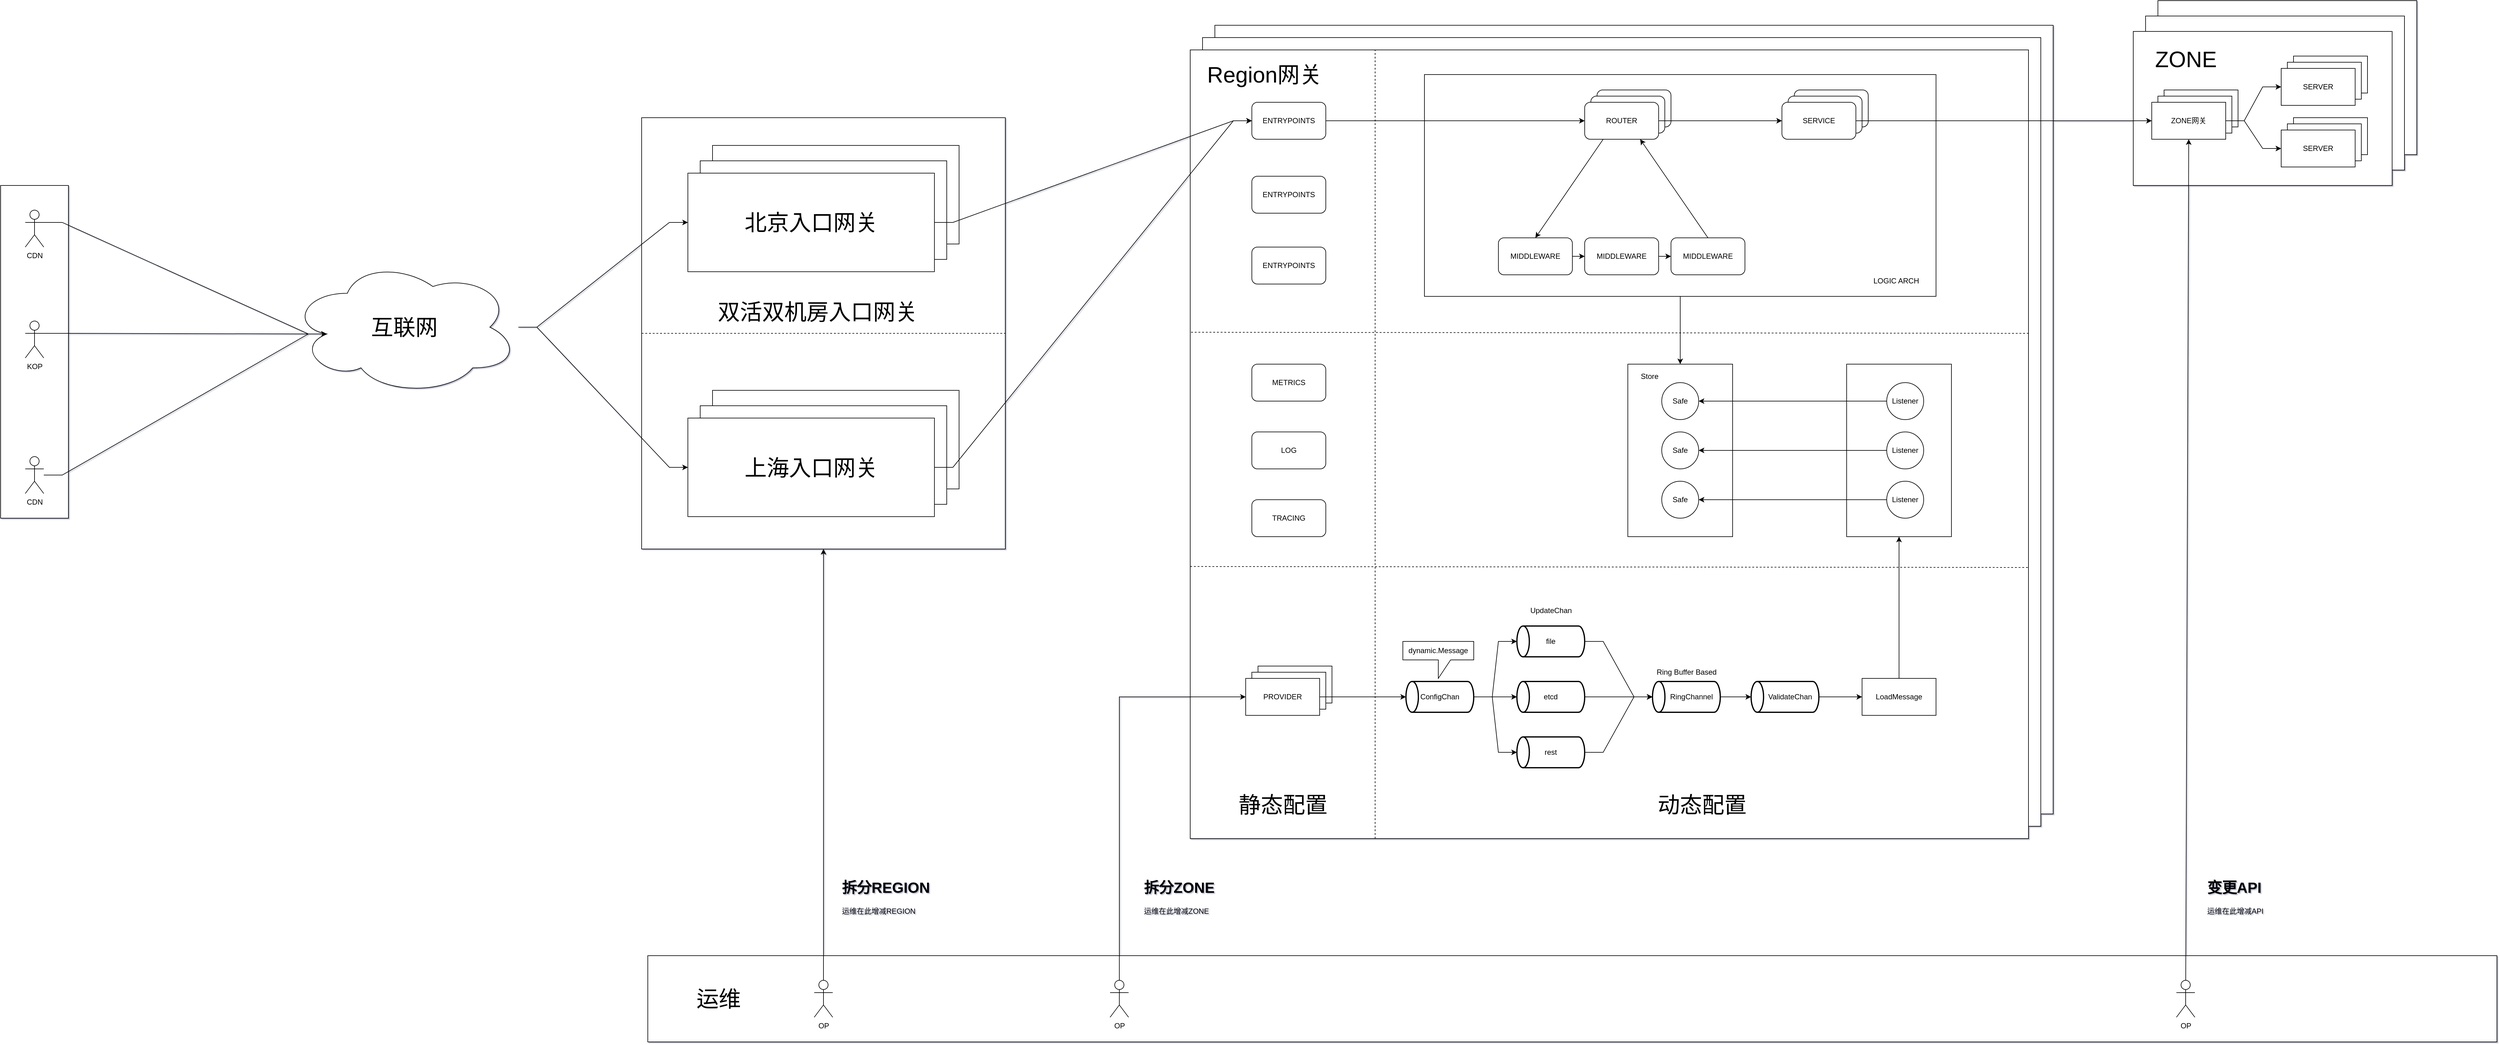 <mxfile compressed="true" version="13.3.0" type="github"><diagram id="VSeTSDTbGr7kno4e8ZSS" name="第 1 页"><mxGraphModel dx="4688" dy="2084" grid="1" gridSize="10" guides="1" tooltips="1" connect="1" arrows="1" fold="1" page="1" pageScale="1" pageWidth="4681" pageHeight="3300" math="1" shadow="1"><root><mxCell id="0"/><mxCell id="1" parent="0"/><mxCell id="nqDBLLpEvd7qS0_0Gc36-91" value="" style="rounded=0;whiteSpace=wrap;html=1;" vertex="1" parent="1"><mxGeometry x="340" y="600" width="110" height="540" as="geometry"/></mxCell><mxCell id="nqDBLLpEvd7qS0_0Gc36-75" value="" style="rounded=0;whiteSpace=wrap;html=1;" vertex="1" parent="1"><mxGeometry x="3840" y="300" width="420" height="250" as="geometry"/></mxCell><mxCell id="nqDBLLpEvd7qS0_0Gc36-74" value="" style="rounded=0;whiteSpace=wrap;html=1;" vertex="1" parent="1"><mxGeometry x="3820" y="325" width="420" height="250" as="geometry"/></mxCell><mxCell id="nqDBLLpEvd7qS0_0Gc36-72" value="" style="rounded=0;whiteSpace=wrap;html=1;" vertex="1" parent="1"><mxGeometry x="3800" y="350" width="420" height="250" as="geometry"/></mxCell><mxCell id="nqDBLLpEvd7qS0_0Gc36-45" value="" style="rounded=0;whiteSpace=wrap;html=1;" vertex="1" parent="1"><mxGeometry x="1380" y="490" width="590" height="700" as="geometry"/></mxCell><mxCell id="nqDBLLpEvd7qS0_0Gc36-6" value="" style="rounded=0;whiteSpace=wrap;html=1;" vertex="1" parent="1"><mxGeometry x="2310" y="340" width="1360" height="1280" as="geometry"/></mxCell><mxCell id="nqDBLLpEvd7qS0_0Gc36-5" value="" style="rounded=0;whiteSpace=wrap;html=1;" vertex="1" parent="1"><mxGeometry x="2290" y="360" width="1360" height="1280" as="geometry"/></mxCell><mxCell id="rJDTD4lO5hqLuJcOWx15-1" value="" style="rounded=0;whiteSpace=wrap;html=1;" parent="1" vertex="1"><mxGeometry x="2270" y="380" width="1360" height="1280" as="geometry"/></mxCell><mxCell id="hZWeliGbYGQiQUXONn6z-80" style="edgeStyle=none;rounded=0;orthogonalLoop=1;jettySize=auto;html=1;exitX=0.5;exitY=1;exitDx=0;exitDy=0;entryX=0;entryY=0.5;entryDx=0;entryDy=0;fillColor=#FFFFFF;" parent="1" source="hZWeliGbYGQiQUXONn6z-21" target="hZWeliGbYGQiQUXONn6z-69" edge="1"><mxGeometry relative="1" as="geometry"/></mxCell><mxCell id="hZWeliGbYGQiQUXONn6z-21" value="" style="rounded=0;whiteSpace=wrap;html=1;" parent="1" vertex="1"><mxGeometry x="2650" y="420" width="830" height="360" as="geometry"/></mxCell><mxCell id="hZWeliGbYGQiQUXONn6z-10" style="edgeStyle=orthogonalEdgeStyle;rounded=0;orthogonalLoop=1;jettySize=auto;html=1;" parent="1" source="0BeCym-39-swH0D2_rm6-1" target="0BeCym-39-swH0D2_rm6-5" edge="1"><mxGeometry relative="1" as="geometry"/></mxCell><mxCell id="0BeCym-39-swH0D2_rm6-1" value="ENTRYPOINTS" style="rounded=1;whiteSpace=wrap;html=1;" parent="1" vertex="1"><mxGeometry x="2370" y="465" width="120" height="60" as="geometry"/></mxCell><mxCell id="0BeCym-39-swH0D2_rm6-3" value="" style="rounded=1;whiteSpace=wrap;html=1;movable=1;resizable=1;rotatable=1;deletable=1;editable=1;connectable=1;" parent="1" vertex="1"><mxGeometry x="2930" y="445" width="120" height="60" as="geometry"/></mxCell><mxCell id="0BeCym-39-swH0D2_rm6-4" value="" style="rounded=1;whiteSpace=wrap;html=1;movable=1;resizable=1;rotatable=1;deletable=1;editable=1;connectable=1;" parent="1" vertex="1"><mxGeometry x="2920" y="455" width="120" height="60" as="geometry"/></mxCell><mxCell id="hZWeliGbYGQiQUXONn6z-13" style="rounded=0;orthogonalLoop=1;jettySize=auto;html=1;exitX=0.25;exitY=1;exitDx=0;exitDy=0;entryX=0.5;entryY=0;entryDx=0;entryDy=0;" parent="1" source="0BeCym-39-swH0D2_rm6-5" target="f_kGkvsCkv21Wssh4Dlz-20" edge="1"><mxGeometry relative="1" as="geometry"/></mxCell><mxCell id="hZWeliGbYGQiQUXONn6z-16" style="edgeStyle=orthogonalEdgeStyle;curved=1;rounded=0;orthogonalLoop=1;jettySize=auto;html=1;exitX=1;exitY=0.5;exitDx=0;exitDy=0;" parent="1" source="0BeCym-39-swH0D2_rm6-5" target="0BeCym-39-swH0D2_rm6-8" edge="1"><mxGeometry relative="1" as="geometry"/></mxCell><mxCell id="0BeCym-39-swH0D2_rm6-5" value="ROUTER" style="rounded=1;whiteSpace=wrap;html=1;movable=1;resizable=1;rotatable=1;deletable=1;editable=1;connectable=1;" parent="1" vertex="1"><mxGeometry x="2910" y="465" width="120" height="60" as="geometry"/></mxCell><mxCell id="0BeCym-39-swH0D2_rm6-6" value="" style="rounded=1;whiteSpace=wrap;html=1;movable=1;resizable=1;rotatable=1;deletable=1;editable=1;connectable=1;" parent="1" vertex="1"><mxGeometry x="3250" y="445" width="120" height="60" as="geometry"/></mxCell><mxCell id="0BeCym-39-swH0D2_rm6-7" value="" style="rounded=1;whiteSpace=wrap;html=1;movable=1;resizable=1;rotatable=1;deletable=1;editable=1;connectable=1;" parent="1" vertex="1"><mxGeometry x="3240" y="455" width="120" height="60" as="geometry"/></mxCell><mxCell id="nqDBLLpEvd7qS0_0Gc36-76" style="edgeStyle=entityRelationEdgeStyle;rounded=0;orthogonalLoop=1;jettySize=auto;html=1;exitX=1;exitY=0.5;exitDx=0;exitDy=0;entryX=0;entryY=0.5;entryDx=0;entryDy=0;" edge="1" parent="1" source="0BeCym-39-swH0D2_rm6-8" target="nqDBLLpEvd7qS0_0Gc36-31"><mxGeometry relative="1" as="geometry"/></mxCell><mxCell id="0BeCym-39-swH0D2_rm6-8" value="SERVICE" style="rounded=1;whiteSpace=wrap;html=1;movable=1;resizable=1;rotatable=1;deletable=1;editable=1;connectable=1;" parent="1" vertex="1"><mxGeometry x="3230" y="465" width="120" height="60" as="geometry"/></mxCell><mxCell id="nqDBLLpEvd7qS0_0Gc36-51" style="edgeStyle=entityRelationEdgeStyle;rounded=0;orthogonalLoop=1;jettySize=auto;html=1;entryX=0;entryY=0.5;entryDx=0;entryDy=0;" edge="1" parent="1" source="0BeCym-39-swH0D2_rm6-13" target="nqDBLLpEvd7qS0_0Gc36-40"><mxGeometry relative="1" as="geometry"/></mxCell><mxCell id="nqDBLLpEvd7qS0_0Gc36-52" style="edgeStyle=entityRelationEdgeStyle;rounded=0;orthogonalLoop=1;jettySize=auto;html=1;entryX=0;entryY=0.5;entryDx=0;entryDy=0;" edge="1" parent="1" source="0BeCym-39-swH0D2_rm6-13" target="nqDBLLpEvd7qS0_0Gc36-43"><mxGeometry relative="1" as="geometry"/></mxCell><mxCell id="0BeCym-39-swH0D2_rm6-13" value="&lt;font style=&quot;font-size: 36px&quot;&gt;互联网&lt;/font&gt;" style="ellipse;shape=cloud;whiteSpace=wrap;html=1;" parent="1" vertex="1"><mxGeometry x="810" y="720" width="370" height="220" as="geometry"/></mxCell><mxCell id="hZWeliGbYGQiQUXONn6z-14" style="edgeStyle=orthogonalEdgeStyle;curved=1;rounded=0;orthogonalLoop=1;jettySize=auto;html=1;exitX=1;exitY=0.5;exitDx=0;exitDy=0;" parent="1" source="f_kGkvsCkv21Wssh4Dlz-20" target="hZWeliGbYGQiQUXONn6z-8" edge="1"><mxGeometry relative="1" as="geometry"/></mxCell><mxCell id="f_kGkvsCkv21Wssh4Dlz-20" value="&lt;span style=&quot;font-family: &amp;#34;helvetica&amp;#34;&quot;&gt;MIDDLEWARE&lt;/span&gt;" style="rounded=1;whiteSpace=wrap;html=1;movable=1;resizable=1;rotatable=1;deletable=1;editable=1;connectable=1;" parent="1" vertex="1"><mxGeometry x="2770" y="685" width="120" height="60" as="geometry"/></mxCell><mxCell id="f_kGkvsCkv21Wssh4Dlz-39" value="&lt;font style=&quot;font-size: 36px&quot;&gt;静态配置&lt;/font&gt;" style="text;html=1;align=center;verticalAlign=middle;resizable=0;points=[];autosize=1;" parent="1" vertex="1"><mxGeometry x="2340" y="1590" width="160" height="30" as="geometry"/></mxCell><mxCell id="f_kGkvsCkv21Wssh4Dlz-40" value="&lt;font style=&quot;font-size: 36px&quot;&gt;动态配置&lt;/font&gt;" style="text;html=1;align=center;verticalAlign=middle;resizable=0;points=[];autosize=1;" parent="1" vertex="1"><mxGeometry x="3020" y="1590" width="160" height="30" as="geometry"/></mxCell><mxCell id="hZWeliGbYGQiQUXONn6z-15" style="edgeStyle=orthogonalEdgeStyle;curved=1;rounded=0;orthogonalLoop=1;jettySize=auto;html=1;exitX=1;exitY=0.5;exitDx=0;exitDy=0;entryX=0;entryY=0.5;entryDx=0;entryDy=0;" parent="1" source="hZWeliGbYGQiQUXONn6z-8" target="hZWeliGbYGQiQUXONn6z-9" edge="1"><mxGeometry relative="1" as="geometry"/></mxCell><mxCell id="hZWeliGbYGQiQUXONn6z-8" value="&lt;span style=&quot;font-family: &amp;#34;helvetica&amp;#34;&quot;&gt;MIDDLEWARE&lt;/span&gt;" style="rounded=1;whiteSpace=wrap;html=1;movable=1;resizable=1;rotatable=1;deletable=1;editable=1;connectable=1;" parent="1" vertex="1"><mxGeometry x="2910" y="685" width="120" height="60" as="geometry"/></mxCell><mxCell id="nqDBLLpEvd7qS0_0Gc36-35" style="rounded=0;orthogonalLoop=1;jettySize=auto;html=1;elbow=vertical;exitX=0.5;exitY=0;exitDx=0;exitDy=0;entryX=0.75;entryY=1;entryDx=0;entryDy=0;" edge="1" parent="1" source="hZWeliGbYGQiQUXONn6z-9" target="0BeCym-39-swH0D2_rm6-5"><mxGeometry relative="1" as="geometry"><mxPoint x="3010" y="525" as="targetPoint"/></mxGeometry></mxCell><mxCell id="hZWeliGbYGQiQUXONn6z-9" value="&lt;span style=&quot;font-family: &amp;#34;helvetica&amp;#34;&quot;&gt;MIDDLEWARE&lt;/span&gt;" style="rounded=1;whiteSpace=wrap;html=1;movable=1;resizable=1;rotatable=1;deletable=1;editable=1;connectable=1;" parent="1" vertex="1"><mxGeometry x="3050" y="685" width="120" height="60" as="geometry"/></mxCell><mxCell id="hZWeliGbYGQiQUXONn6z-43" style="edgeStyle=entityRelationEdgeStyle;rounded=0;orthogonalLoop=1;jettySize=auto;html=1;entryX=1;entryY=0.5;entryDx=0;entryDy=0;entryPerimeter=0;exitX=0;exitY=0.5;exitDx=0;exitDy=0;exitPerimeter=0;" parent="1" source="hZWeliGbYGQiQUXONn6z-17" target="hZWeliGbYGQiQUXONn6z-20" edge="1"><mxGeometry relative="1" as="geometry"/></mxCell><mxCell id="hZWeliGbYGQiQUXONn6z-17" value="file" style="strokeWidth=2;html=1;shape=mxgraph.flowchart.direct_data;whiteSpace=wrap;direction=west;" parent="1" vertex="1"><mxGeometry x="2800" y="1315" width="110" height="50" as="geometry"/></mxCell><mxCell id="hZWeliGbYGQiQUXONn6z-44" style="edgeStyle=none;rounded=0;orthogonalLoop=1;jettySize=auto;html=1;exitX=0;exitY=0.5;exitDx=0;exitDy=0;exitPerimeter=0;entryX=1;entryY=0.5;entryDx=0;entryDy=0;entryPerimeter=0;" parent="1" source="hZWeliGbYGQiQUXONn6z-36" target="hZWeliGbYGQiQUXONn6z-20" edge="1"><mxGeometry relative="1" as="geometry"/></mxCell><mxCell id="hZWeliGbYGQiQUXONn6z-36" value="etcd" style="strokeWidth=2;html=1;shape=mxgraph.flowchart.direct_data;whiteSpace=wrap;direction=west;" parent="1" vertex="1"><mxGeometry x="2800" y="1405" width="110" height="50" as="geometry"/></mxCell><mxCell id="hZWeliGbYGQiQUXONn6z-39" style="edgeStyle=entityRelationEdgeStyle;rounded=0;orthogonalLoop=1;jettySize=auto;html=1;exitX=0;exitY=0.5;exitDx=0;exitDy=0;exitPerimeter=0;entryX=1;entryY=0.5;entryDx=0;entryDy=0;entryPerimeter=0;" parent="1" source="hZWeliGbYGQiQUXONn6z-19" target="hZWeliGbYGQiQUXONn6z-17" edge="1"><mxGeometry relative="1" as="geometry"/></mxCell><mxCell id="hZWeliGbYGQiQUXONn6z-40" style="edgeStyle=none;rounded=0;orthogonalLoop=1;jettySize=auto;html=1;entryX=1;entryY=0.5;entryDx=0;entryDy=0;entryPerimeter=0;" parent="1" source="hZWeliGbYGQiQUXONn6z-19" target="hZWeliGbYGQiQUXONn6z-36" edge="1"><mxGeometry relative="1" as="geometry"/></mxCell><mxCell id="hZWeliGbYGQiQUXONn6z-41" style="edgeStyle=entityRelationEdgeStyle;rounded=0;orthogonalLoop=1;jettySize=auto;html=1;exitX=0;exitY=0.5;exitDx=0;exitDy=0;exitPerimeter=0;entryX=1;entryY=0.5;entryDx=0;entryDy=0;entryPerimeter=0;" parent="1" source="hZWeliGbYGQiQUXONn6z-19" target="hZWeliGbYGQiQUXONn6z-38" edge="1"><mxGeometry relative="1" as="geometry"/></mxCell><mxCell id="hZWeliGbYGQiQUXONn6z-19" value="ConfigChan" style="strokeWidth=2;html=1;shape=mxgraph.flowchart.direct_data;whiteSpace=wrap;direction=west;" parent="1" vertex="1"><mxGeometry x="2620" y="1405" width="110" height="50" as="geometry"/></mxCell><mxCell id="hZWeliGbYGQiQUXONn6z-47" style="edgeStyle=entityRelationEdgeStyle;rounded=0;orthogonalLoop=1;jettySize=auto;html=1;exitX=0;exitY=0.5;exitDx=0;exitDy=0;exitPerimeter=0;" parent="1" source="hZWeliGbYGQiQUXONn6z-20" target="hZWeliGbYGQiQUXONn6z-46" edge="1"><mxGeometry relative="1" as="geometry"/></mxCell><mxCell id="hZWeliGbYGQiQUXONn6z-20" value="&amp;nbsp; &amp;nbsp; &amp;nbsp;RingChannel" style="strokeWidth=2;html=1;shape=mxgraph.flowchart.direct_data;whiteSpace=wrap;direction=west;" parent="1" vertex="1"><mxGeometry x="3020" y="1405" width="110" height="50" as="geometry"/></mxCell><mxCell id="hZWeliGbYGQiQUXONn6z-22" value="LOGIC ARCH" style="text;html=1;align=center;verticalAlign=middle;resizable=0;points=[];autosize=1;" parent="1" vertex="1"><mxGeometry x="3370" y="745" width="90" height="20" as="geometry"/></mxCell><mxCell id="hZWeliGbYGQiQUXONn6z-24" value="dynamic.Message" style="shape=callout;whiteSpace=wrap;html=1;perimeter=calloutPerimeter;" parent="1" vertex="1"><mxGeometry x="2615" y="1340" width="115" height="60" as="geometry"/></mxCell><mxCell id="hZWeliGbYGQiQUXONn6z-45" style="edgeStyle=entityRelationEdgeStyle;rounded=0;orthogonalLoop=1;jettySize=auto;html=1;exitX=0;exitY=0.5;exitDx=0;exitDy=0;exitPerimeter=0;entryX=1;entryY=0.5;entryDx=0;entryDy=0;entryPerimeter=0;" parent="1" source="hZWeliGbYGQiQUXONn6z-38" target="hZWeliGbYGQiQUXONn6z-20" edge="1"><mxGeometry relative="1" as="geometry"><mxPoint x="3020" y="1210" as="targetPoint"/></mxGeometry></mxCell><mxCell id="hZWeliGbYGQiQUXONn6z-38" value="rest" style="strokeWidth=2;html=1;shape=mxgraph.flowchart.direct_data;whiteSpace=wrap;direction=west;" parent="1" vertex="1"><mxGeometry x="2800" y="1495" width="110" height="50" as="geometry"/></mxCell><mxCell id="hZWeliGbYGQiQUXONn6z-42" value="UpdateChan" style="text;html=1;resizable=0;autosize=1;align=center;verticalAlign=middle;points=[];fillColor=none;strokeColor=none;rounded=0;" parent="1" vertex="1"><mxGeometry x="2815" y="1280" width="80" height="20" as="geometry"/></mxCell><mxCell id="hZWeliGbYGQiQUXONn6z-50" style="edgeStyle=entityRelationEdgeStyle;rounded=0;orthogonalLoop=1;jettySize=auto;html=1;exitX=0;exitY=0.5;exitDx=0;exitDy=0;exitPerimeter=0;entryX=0;entryY=0.5;entryDx=0;entryDy=0;" parent="1" source="hZWeliGbYGQiQUXONn6z-46" target="hZWeliGbYGQiQUXONn6z-49" edge="1"><mxGeometry relative="1" as="geometry"/></mxCell><mxCell id="hZWeliGbYGQiQUXONn6z-46" value="&amp;nbsp; &amp;nbsp; &amp;nbsp;ValidateChan" style="strokeWidth=2;html=1;shape=mxgraph.flowchart.direct_data;whiteSpace=wrap;direction=west;" parent="1" vertex="1"><mxGeometry x="3180" y="1405" width="110" height="50" as="geometry"/></mxCell><mxCell id="hZWeliGbYGQiQUXONn6z-48" value="Ring Buffer Based" style="text;html=1;resizable=0;autosize=1;align=center;verticalAlign=middle;points=[];fillColor=none;strokeColor=none;rounded=0;" parent="1" vertex="1"><mxGeometry x="3020" y="1380" width="110" height="20" as="geometry"/></mxCell><mxCell id="hZWeliGbYGQiQUXONn6z-54" style="rounded=0;orthogonalLoop=1;jettySize=auto;html=1;exitX=0.5;exitY=0;exitDx=0;exitDy=0;entryX=1;entryY=0.5;entryDx=0;entryDy=0;fillColor=#FFFFFF;" parent="1" source="hZWeliGbYGQiQUXONn6z-49" target="hZWeliGbYGQiQUXONn6z-53" edge="1"><mxGeometry relative="1" as="geometry"/></mxCell><mxCell id="hZWeliGbYGQiQUXONn6z-49" value="LoadMessage" style="rounded=0;whiteSpace=wrap;html=1;" parent="1" vertex="1"><mxGeometry x="3360" y="1400" width="120" height="60" as="geometry"/></mxCell><mxCell id="hZWeliGbYGQiQUXONn6z-53" value="" style="rounded=0;whiteSpace=wrap;html=1;direction=south;" parent="1" vertex="1"><mxGeometry x="3335" y="890" width="170" height="280" as="geometry"/></mxCell><mxCell id="hZWeliGbYGQiQUXONn6z-58" value="Listener" style="ellipse;whiteSpace=wrap;html=1;aspect=fixed;" parent="1" vertex="1"><mxGeometry x="3400" y="1080" width="60" height="60" as="geometry"/></mxCell><mxCell id="hZWeliGbYGQiQUXONn6z-69" value="" style="rounded=0;whiteSpace=wrap;html=1;direction=south;" parent="1" vertex="1"><mxGeometry x="2980" y="890" width="170" height="280" as="geometry"/></mxCell><mxCell id="hZWeliGbYGQiQUXONn6z-68" value="Safe" style="ellipse;whiteSpace=wrap;html=1;aspect=fixed;" parent="1" vertex="1"><mxGeometry x="3035" y="1080" width="60" height="60" as="geometry"/></mxCell><mxCell id="hZWeliGbYGQiQUXONn6z-75" style="edgeStyle=none;rounded=0;orthogonalLoop=1;jettySize=auto;html=1;exitX=0;exitY=0.5;exitDx=0;exitDy=0;entryX=1;entryY=0.5;entryDx=0;entryDy=0;fillColor=#FFFFFF;" parent="1" source="hZWeliGbYGQiQUXONn6z-70" target="hZWeliGbYGQiQUXONn6z-71" edge="1"><mxGeometry relative="1" as="geometry"/></mxCell><mxCell id="hZWeliGbYGQiQUXONn6z-70" value="Listener" style="ellipse;whiteSpace=wrap;html=1;aspect=fixed;" parent="1" vertex="1"><mxGeometry x="3400" y="1000" width="60" height="60" as="geometry"/></mxCell><mxCell id="hZWeliGbYGQiQUXONn6z-71" value="Safe" style="ellipse;whiteSpace=wrap;html=1;aspect=fixed;" parent="1" vertex="1"><mxGeometry x="3035" y="1000" width="60" height="60" as="geometry"/></mxCell><mxCell id="hZWeliGbYGQiQUXONn6z-78" style="edgeStyle=none;rounded=0;orthogonalLoop=1;jettySize=auto;html=1;fillColor=#FFFFFF;" parent="1" source="hZWeliGbYGQiQUXONn6z-72" target="hZWeliGbYGQiQUXONn6z-73" edge="1"><mxGeometry relative="1" as="geometry"/></mxCell><mxCell id="hZWeliGbYGQiQUXONn6z-72" value="Listener" style="ellipse;whiteSpace=wrap;html=1;aspect=fixed;" parent="1" vertex="1"><mxGeometry x="3400" y="920" width="60" height="60" as="geometry"/></mxCell><mxCell id="hZWeliGbYGQiQUXONn6z-73" value="Safe" style="ellipse;whiteSpace=wrap;html=1;aspect=fixed;" parent="1" vertex="1"><mxGeometry x="3035" y="920" width="60" height="60" as="geometry"/></mxCell><mxCell id="hZWeliGbYGQiQUXONn6z-74" style="edgeStyle=none;rounded=0;orthogonalLoop=1;jettySize=auto;html=1;exitX=0;exitY=0.5;exitDx=0;exitDy=0;fillColor=#FFFFFF;" parent="1" source="hZWeliGbYGQiQUXONn6z-58" target="hZWeliGbYGQiQUXONn6z-68" edge="1"><mxGeometry relative="1" as="geometry"/></mxCell><mxCell id="hZWeliGbYGQiQUXONn6z-79" value="Store" style="text;html=1;resizable=0;autosize=1;align=center;verticalAlign=middle;points=[];fillColor=none;strokeColor=none;rounded=0;" parent="1" vertex="1"><mxGeometry x="2995" y="900" width="40" height="20" as="geometry"/></mxCell><mxCell id="hZWeliGbYGQiQUXONn6z-82" value="" style="endArrow=none;dashed=1;html=1;fillColor=#FFFFFF;exitX=0;exitY=0.655;exitDx=0;exitDy=0;exitPerimeter=0;" parent="1" source="rJDTD4lO5hqLuJcOWx15-1" edge="1"><mxGeometry width="50" height="50" relative="1" as="geometry"><mxPoint x="2570" y="1220" as="sourcePoint"/><mxPoint x="3630" y="1220" as="targetPoint"/></mxGeometry></mxCell><mxCell id="hZWeliGbYGQiQUXONn6z-83" value="" style="endArrow=none;dashed=1;html=1;fillColor=#FFFFFF;exitX=0.001;exitY=0.358;exitDx=0;exitDy=0;exitPerimeter=0;" parent="1" source="rJDTD4lO5hqLuJcOWx15-1" edge="1"><mxGeometry width="50" height="50" relative="1" as="geometry"><mxPoint x="2570" y="840" as="sourcePoint"/><mxPoint x="3630" y="840" as="targetPoint"/></mxGeometry></mxCell><mxCell id="hZWeliGbYGQiQUXONn6z-84" value="" style="endArrow=none;dashed=1;html=1;fillColor=#FFFFFF;" parent="1" edge="1"><mxGeometry width="50" height="50" relative="1" as="geometry"><mxPoint x="2570" y="1660" as="sourcePoint"/><mxPoint x="2570" y="380" as="targetPoint"/></mxGeometry></mxCell><mxCell id="hZWeliGbYGQiQUXONn6z-87" value="METRICS" style="rounded=1;whiteSpace=wrap;html=1;" parent="1" vertex="1"><mxGeometry x="2370" y="890" width="120" height="60" as="geometry"/></mxCell><mxCell id="hZWeliGbYGQiQUXONn6z-88" value="LOG" style="rounded=1;whiteSpace=wrap;html=1;" parent="1" vertex="1"><mxGeometry x="2370" y="1000" width="120" height="60" as="geometry"/></mxCell><mxCell id="hZWeliGbYGQiQUXONn6z-89" value="TRACING" style="rounded=1;whiteSpace=wrap;html=1;" parent="1" vertex="1"><mxGeometry x="2370" y="1110" width="120" height="60" as="geometry"/></mxCell><mxCell id="nqDBLLpEvd7qS0_0Gc36-7" value="&lt;font style=&quot;font-size: 36px&quot;&gt;Region网关&lt;/font&gt;" style="text;html=1;resizable=0;autosize=1;align=center;verticalAlign=middle;points=[];fillColor=none;strokeColor=none;rounded=0;" vertex="1" parent="1"><mxGeometry x="2290" y="405" width="200" height="30" as="geometry"/></mxCell><mxCell id="nqDBLLpEvd7qS0_0Gc36-20" value="" style="rounded=0;whiteSpace=wrap;html=1;" vertex="1" parent="1"><mxGeometry x="4060" y="390" width="120" height="60" as="geometry"/></mxCell><mxCell id="nqDBLLpEvd7qS0_0Gc36-21" value="" style="rounded=0;whiteSpace=wrap;html=1;" vertex="1" parent="1"><mxGeometry x="4050" y="400" width="120" height="60" as="geometry"/></mxCell><mxCell id="nqDBLLpEvd7qS0_0Gc36-22" value="SERVER" style="rounded=0;whiteSpace=wrap;html=1;" vertex="1" parent="1"><mxGeometry x="4040" y="410" width="120" height="60" as="geometry"/></mxCell><mxCell id="nqDBLLpEvd7qS0_0Gc36-23" value="" style="rounded=0;whiteSpace=wrap;html=1;" vertex="1" parent="1"><mxGeometry x="4060" y="490" width="120" height="60" as="geometry"/></mxCell><mxCell id="nqDBLLpEvd7qS0_0Gc36-24" value="" style="rounded=0;whiteSpace=wrap;html=1;" vertex="1" parent="1"><mxGeometry x="4050" y="500" width="120" height="60" as="geometry"/></mxCell><mxCell id="nqDBLLpEvd7qS0_0Gc36-25" value="&lt;span&gt;SERVER&lt;/span&gt;" style="rounded=0;whiteSpace=wrap;html=1;" vertex="1" parent="1"><mxGeometry x="4040" y="510" width="120" height="60" as="geometry"/></mxCell><mxCell id="nqDBLLpEvd7qS0_0Gc36-26" value="&lt;font style=&quot;font-size: 36px&quot;&gt;ZONE&lt;/font&gt;" style="text;html=1;resizable=0;autosize=1;align=center;verticalAlign=middle;points=[];fillColor=none;strokeColor=none;rounded=0;" vertex="1" parent="1"><mxGeometry x="3825" y="380" width="120" height="30" as="geometry"/></mxCell><mxCell id="nqDBLLpEvd7qS0_0Gc36-27" value="" style="rounded=0;whiteSpace=wrap;html=1;" vertex="1" parent="1"><mxGeometry x="3850" y="445" width="120" height="60" as="geometry"/></mxCell><mxCell id="nqDBLLpEvd7qS0_0Gc36-28" value="" style="rounded=0;whiteSpace=wrap;html=1;" vertex="1" parent="1"><mxGeometry x="3840" y="455" width="120" height="60" as="geometry"/></mxCell><mxCell id="nqDBLLpEvd7qS0_0Gc36-29" style="edgeStyle=entityRelationEdgeStyle;rounded=0;orthogonalLoop=1;jettySize=auto;html=1;entryX=0;entryY=0.5;entryDx=0;entryDy=0;" edge="1" parent="1" source="nqDBLLpEvd7qS0_0Gc36-31" target="nqDBLLpEvd7qS0_0Gc36-25"><mxGeometry relative="1" as="geometry"/></mxCell><mxCell id="nqDBLLpEvd7qS0_0Gc36-30" style="edgeStyle=entityRelationEdgeStyle;rounded=0;orthogonalLoop=1;jettySize=auto;html=1;exitX=1;exitY=0.5;exitDx=0;exitDy=0;entryX=0;entryY=0.5;entryDx=0;entryDy=0;" edge="1" parent="1" source="nqDBLLpEvd7qS0_0Gc36-31" target="nqDBLLpEvd7qS0_0Gc36-22"><mxGeometry relative="1" as="geometry"/></mxCell><mxCell id="nqDBLLpEvd7qS0_0Gc36-31" value="ZONE网关" style="rounded=0;whiteSpace=wrap;html=1;" vertex="1" parent="1"><mxGeometry x="3830" y="465" width="120" height="60" as="geometry"/></mxCell><mxCell id="nqDBLLpEvd7qS0_0Gc36-38" value="" style="rounded=0;whiteSpace=wrap;html=1;" vertex="1" parent="1"><mxGeometry x="1495" y="535" width="400" height="160" as="geometry"/></mxCell><mxCell id="nqDBLLpEvd7qS0_0Gc36-39" value="" style="rounded=0;whiteSpace=wrap;html=1;" vertex="1" parent="1"><mxGeometry x="1475" y="560" width="400" height="160" as="geometry"/></mxCell><mxCell id="nqDBLLpEvd7qS0_0Gc36-50" style="edgeStyle=entityRelationEdgeStyle;rounded=0;orthogonalLoop=1;jettySize=auto;html=1;exitX=1;exitY=0.5;exitDx=0;exitDy=0;entryX=0;entryY=0.5;entryDx=0;entryDy=0;" edge="1" parent="1" source="nqDBLLpEvd7qS0_0Gc36-40" target="0BeCym-39-swH0D2_rm6-1"><mxGeometry relative="1" as="geometry"/></mxCell><mxCell id="nqDBLLpEvd7qS0_0Gc36-40" value="&lt;font style=&quot;font-size: 36px&quot;&gt;北京入口网关&lt;/font&gt;" style="rounded=0;whiteSpace=wrap;html=1;" vertex="1" parent="1"><mxGeometry x="1455" y="580" width="400" height="160" as="geometry"/></mxCell><mxCell id="nqDBLLpEvd7qS0_0Gc36-41" value="" style="rounded=0;whiteSpace=wrap;html=1;" vertex="1" parent="1"><mxGeometry x="1495" y="932.5" width="400" height="160" as="geometry"/></mxCell><mxCell id="nqDBLLpEvd7qS0_0Gc36-42" value="" style="rounded=0;whiteSpace=wrap;html=1;" vertex="1" parent="1"><mxGeometry x="1475" y="957.5" width="400" height="160" as="geometry"/></mxCell><mxCell id="nqDBLLpEvd7qS0_0Gc36-43" value="&lt;font style=&quot;font-size: 36px&quot;&gt;上海入口网关&lt;/font&gt;" style="rounded=0;whiteSpace=wrap;html=1;" vertex="1" parent="1"><mxGeometry x="1455" y="977.5" width="400" height="160" as="geometry"/></mxCell><mxCell id="nqDBLLpEvd7qS0_0Gc36-46" value="&lt;font style=&quot;font-size: 36px&quot;&gt;双活双机房入口网关&lt;/font&gt;" style="text;html=1;resizable=0;autosize=1;align=center;verticalAlign=middle;points=[];fillColor=none;strokeColor=none;rounded=0;" vertex="1" parent="1"><mxGeometry x="1495" y="790" width="340" height="30" as="geometry"/></mxCell><mxCell id="nqDBLLpEvd7qS0_0Gc36-47" style="edgeStyle=entityRelationEdgeStyle;rounded=0;orthogonalLoop=1;jettySize=auto;html=1;entryX=0;entryY=0.5;entryDx=0;entryDy=0;exitX=1;exitY=0.5;exitDx=0;exitDy=0;" edge="1" parent="1" source="nqDBLLpEvd7qS0_0Gc36-43" target="0BeCym-39-swH0D2_rm6-1"><mxGeometry relative="1" as="geometry"/></mxCell><mxCell id="nqDBLLpEvd7qS0_0Gc36-53" value="" style="endArrow=none;dashed=1;html=1;exitX=0;exitY=0.5;exitDx=0;exitDy=0;entryX=1;entryY=0.5;entryDx=0;entryDy=0;" edge="1" parent="1" source="nqDBLLpEvd7qS0_0Gc36-45" target="nqDBLLpEvd7qS0_0Gc36-45"><mxGeometry width="50" height="50" relative="1" as="geometry"><mxPoint x="2080" y="1070" as="sourcePoint"/><mxPoint x="2130" y="1020" as="targetPoint"/></mxGeometry></mxCell><mxCell id="nqDBLLpEvd7qS0_0Gc36-61" style="edgeStyle=entityRelationEdgeStyle;rounded=0;orthogonalLoop=1;jettySize=auto;html=1;exitX=1;exitY=0.333;exitDx=0;exitDy=0;exitPerimeter=0;entryX=0.16;entryY=0.55;entryDx=0;entryDy=0;entryPerimeter=0;" edge="1" parent="1" source="nqDBLLpEvd7qS0_0Gc36-54" target="0BeCym-39-swH0D2_rm6-13"><mxGeometry relative="1" as="geometry"/></mxCell><mxCell id="nqDBLLpEvd7qS0_0Gc36-54" value="CDN" style="shape=umlActor;verticalLabelPosition=bottom;labelBackgroundColor=#ffffff;verticalAlign=top;html=1;outlineConnect=0;" vertex="1" parent="1"><mxGeometry x="380" y="640" width="30" height="60" as="geometry"/></mxCell><mxCell id="nqDBLLpEvd7qS0_0Gc36-58" style="edgeStyle=entityRelationEdgeStyle;rounded=0;orthogonalLoop=1;jettySize=auto;html=1;entryX=0.16;entryY=0.55;entryDx=0;entryDy=0;entryPerimeter=0;" edge="1" parent="1" source="nqDBLLpEvd7qS0_0Gc36-57" target="0BeCym-39-swH0D2_rm6-13"><mxGeometry relative="1" as="geometry"/></mxCell><mxCell id="nqDBLLpEvd7qS0_0Gc36-57" value="CDN" style="shape=umlActor;verticalLabelPosition=bottom;labelBackgroundColor=#ffffff;verticalAlign=top;html=1;outlineConnect=0;" vertex="1" parent="1"><mxGeometry x="380" y="1040" width="30" height="60" as="geometry"/></mxCell><mxCell id="nqDBLLpEvd7qS0_0Gc36-65" style="edgeStyle=entityRelationEdgeStyle;rounded=0;orthogonalLoop=1;jettySize=auto;html=1;exitX=1;exitY=0.333;exitDx=0;exitDy=0;exitPerimeter=0;entryX=0.16;entryY=0.55;entryDx=0;entryDy=0;entryPerimeter=0;" edge="1" parent="1" source="nqDBLLpEvd7qS0_0Gc36-64" target="0BeCym-39-swH0D2_rm6-13"><mxGeometry relative="1" as="geometry"/></mxCell><mxCell id="nqDBLLpEvd7qS0_0Gc36-64" value="KOP" style="shape=umlActor;verticalLabelPosition=bottom;labelBackgroundColor=#ffffff;verticalAlign=top;html=1;outlineConnect=0;" vertex="1" parent="1"><mxGeometry x="380" y="820" width="30" height="60" as="geometry"/></mxCell><mxCell id="nqDBLLpEvd7qS0_0Gc36-80" value="ENTRYPOINTS" style="rounded=1;whiteSpace=wrap;html=1;" vertex="1" parent="1"><mxGeometry x="2370" y="585" width="120" height="60" as="geometry"/></mxCell><mxCell id="nqDBLLpEvd7qS0_0Gc36-81" value="ENTRYPOINTS" style="rounded=1;whiteSpace=wrap;html=1;" vertex="1" parent="1"><mxGeometry x="2370" y="700" width="120" height="60" as="geometry"/></mxCell><mxCell id="nqDBLLpEvd7qS0_0Gc36-92" value="" style="rounded=0;whiteSpace=wrap;html=1;" vertex="1" parent="1"><mxGeometry x="1390" y="1850" width="3000" height="140" as="geometry"/></mxCell><mxCell id="nqDBLLpEvd7qS0_0Gc36-82" value="OP" style="shape=umlActor;verticalLabelPosition=bottom;labelBackgroundColor=#ffffff;verticalAlign=top;html=1;outlineConnect=0;" vertex="1" parent="1"><mxGeometry x="3870" y="1890" width="30" height="60" as="geometry"/></mxCell><mxCell id="nqDBLLpEvd7qS0_0Gc36-83" style="rounded=0;orthogonalLoop=1;jettySize=auto;html=1;entryX=0.5;entryY=1;entryDx=0;entryDy=0;" edge="1" parent="1" source="nqDBLLpEvd7qS0_0Gc36-82" target="nqDBLLpEvd7qS0_0Gc36-31"><mxGeometry relative="1" as="geometry"/></mxCell><mxCell id="nqDBLLpEvd7qS0_0Gc36-96" style="rounded=0;orthogonalLoop=1;jettySize=auto;html=1;exitX=0.5;exitY=0;exitDx=0;exitDy=0;exitPerimeter=0;entryX=0;entryY=0.5;entryDx=0;entryDy=0;edgeStyle=orthogonalEdgeStyle;" edge="1" parent="1" source="f_kGkvsCkv21Wssh4Dlz-41" target="nqDBLLpEvd7qS0_0Gc36-95"><mxGeometry relative="1" as="geometry"/></mxCell><mxCell id="f_kGkvsCkv21Wssh4Dlz-41" value="OP" style="shape=umlActor;verticalLabelPosition=bottom;labelBackgroundColor=#ffffff;verticalAlign=top;html=1;outlineConnect=0;" parent="1" vertex="1"><mxGeometry x="2140" y="1890" width="30" height="60" as="geometry"/></mxCell><mxCell id="nqDBLLpEvd7qS0_0Gc36-93" value="" style="rounded=0;whiteSpace=wrap;html=1;" vertex="1" parent="1"><mxGeometry x="2380" y="1380" width="120" height="60" as="geometry"/></mxCell><mxCell id="nqDBLLpEvd7qS0_0Gc36-94" value="" style="rounded=0;whiteSpace=wrap;html=1;" vertex="1" parent="1"><mxGeometry x="2370" y="1390" width="120" height="60" as="geometry"/></mxCell><mxCell id="nqDBLLpEvd7qS0_0Gc36-103" style="edgeStyle=none;rounded=0;orthogonalLoop=1;jettySize=auto;html=1;exitX=1;exitY=0.5;exitDx=0;exitDy=0;entryX=1;entryY=0.5;entryDx=0;entryDy=0;entryPerimeter=0;" edge="1" parent="1" source="nqDBLLpEvd7qS0_0Gc36-95" target="hZWeliGbYGQiQUXONn6z-19"><mxGeometry relative="1" as="geometry"/></mxCell><mxCell id="nqDBLLpEvd7qS0_0Gc36-95" value="PROVIDER" style="rounded=0;whiteSpace=wrap;html=1;" vertex="1" parent="1"><mxGeometry x="2360" y="1400" width="120" height="60" as="geometry"/></mxCell><mxCell id="nqDBLLpEvd7qS0_0Gc36-84" value="OP" style="shape=umlActor;verticalLabelPosition=bottom;labelBackgroundColor=#ffffff;verticalAlign=top;html=1;outlineConnect=0;" vertex="1" parent="1"><mxGeometry x="1660" y="1890" width="30" height="60" as="geometry"/></mxCell><mxCell id="nqDBLLpEvd7qS0_0Gc36-85" style="edgeStyle=none;rounded=0;orthogonalLoop=1;jettySize=auto;html=1;exitX=0.5;exitY=0;exitDx=0;exitDy=0;exitPerimeter=0;entryX=0.5;entryY=1;entryDx=0;entryDy=0;" edge="1" parent="1" source="nqDBLLpEvd7qS0_0Gc36-84" target="nqDBLLpEvd7qS0_0Gc36-45"><mxGeometry relative="1" as="geometry"><mxPoint x="1654" y="1270" as="targetPoint"/></mxGeometry></mxCell><mxCell id="nqDBLLpEvd7qS0_0Gc36-99" value="&lt;h1&gt;拆分REGION&lt;/h1&gt;&lt;p&gt;运维在此增减REGION&lt;/p&gt;" style="text;html=1;strokeColor=none;fillColor=none;spacing=5;spacingTop=-20;whiteSpace=wrap;overflow=hidden;rounded=0;" vertex="1" parent="1"><mxGeometry x="1700" y="1720" width="190" height="120" as="geometry"/></mxCell><mxCell id="nqDBLLpEvd7qS0_0Gc36-100" value="&lt;font style=&quot;font-size: 36px&quot;&gt;运维&lt;/font&gt;" style="text;html=1;strokeColor=none;fillColor=none;align=center;verticalAlign=middle;whiteSpace=wrap;rounded=0;" vertex="1" parent="1"><mxGeometry x="1450" y="1910" width="110" height="20" as="geometry"/></mxCell><mxCell id="nqDBLLpEvd7qS0_0Gc36-101" value="&lt;h1&gt;拆分ZONE&lt;/h1&gt;&lt;p&gt;运维在此增减ZONE&lt;/p&gt;" style="text;html=1;strokeColor=none;fillColor=none;spacing=5;spacingTop=-20;whiteSpace=wrap;overflow=hidden;rounded=0;" vertex="1" parent="1"><mxGeometry x="2190" y="1720" width="190" height="120" as="geometry"/></mxCell><mxCell id="nqDBLLpEvd7qS0_0Gc36-102" value="&lt;h1&gt;变更API&lt;/h1&gt;&lt;p&gt;运维在此增减API&lt;/p&gt;" style="text;html=1;strokeColor=none;fillColor=none;spacing=5;spacingTop=-20;whiteSpace=wrap;overflow=hidden;rounded=0;" vertex="1" parent="1"><mxGeometry x="3915" y="1720" width="190" height="120" as="geometry"/></mxCell></root></mxGraphModel></diagram></mxfile>